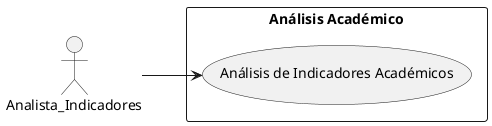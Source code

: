 @startuml
left to right direction
actor Analista_Indicadores as AI
rectangle "Análisis Académico" {
    usecase "Análisis de Indicadores Académicos" as UC4
    AI --> UC4
}
@enduml
